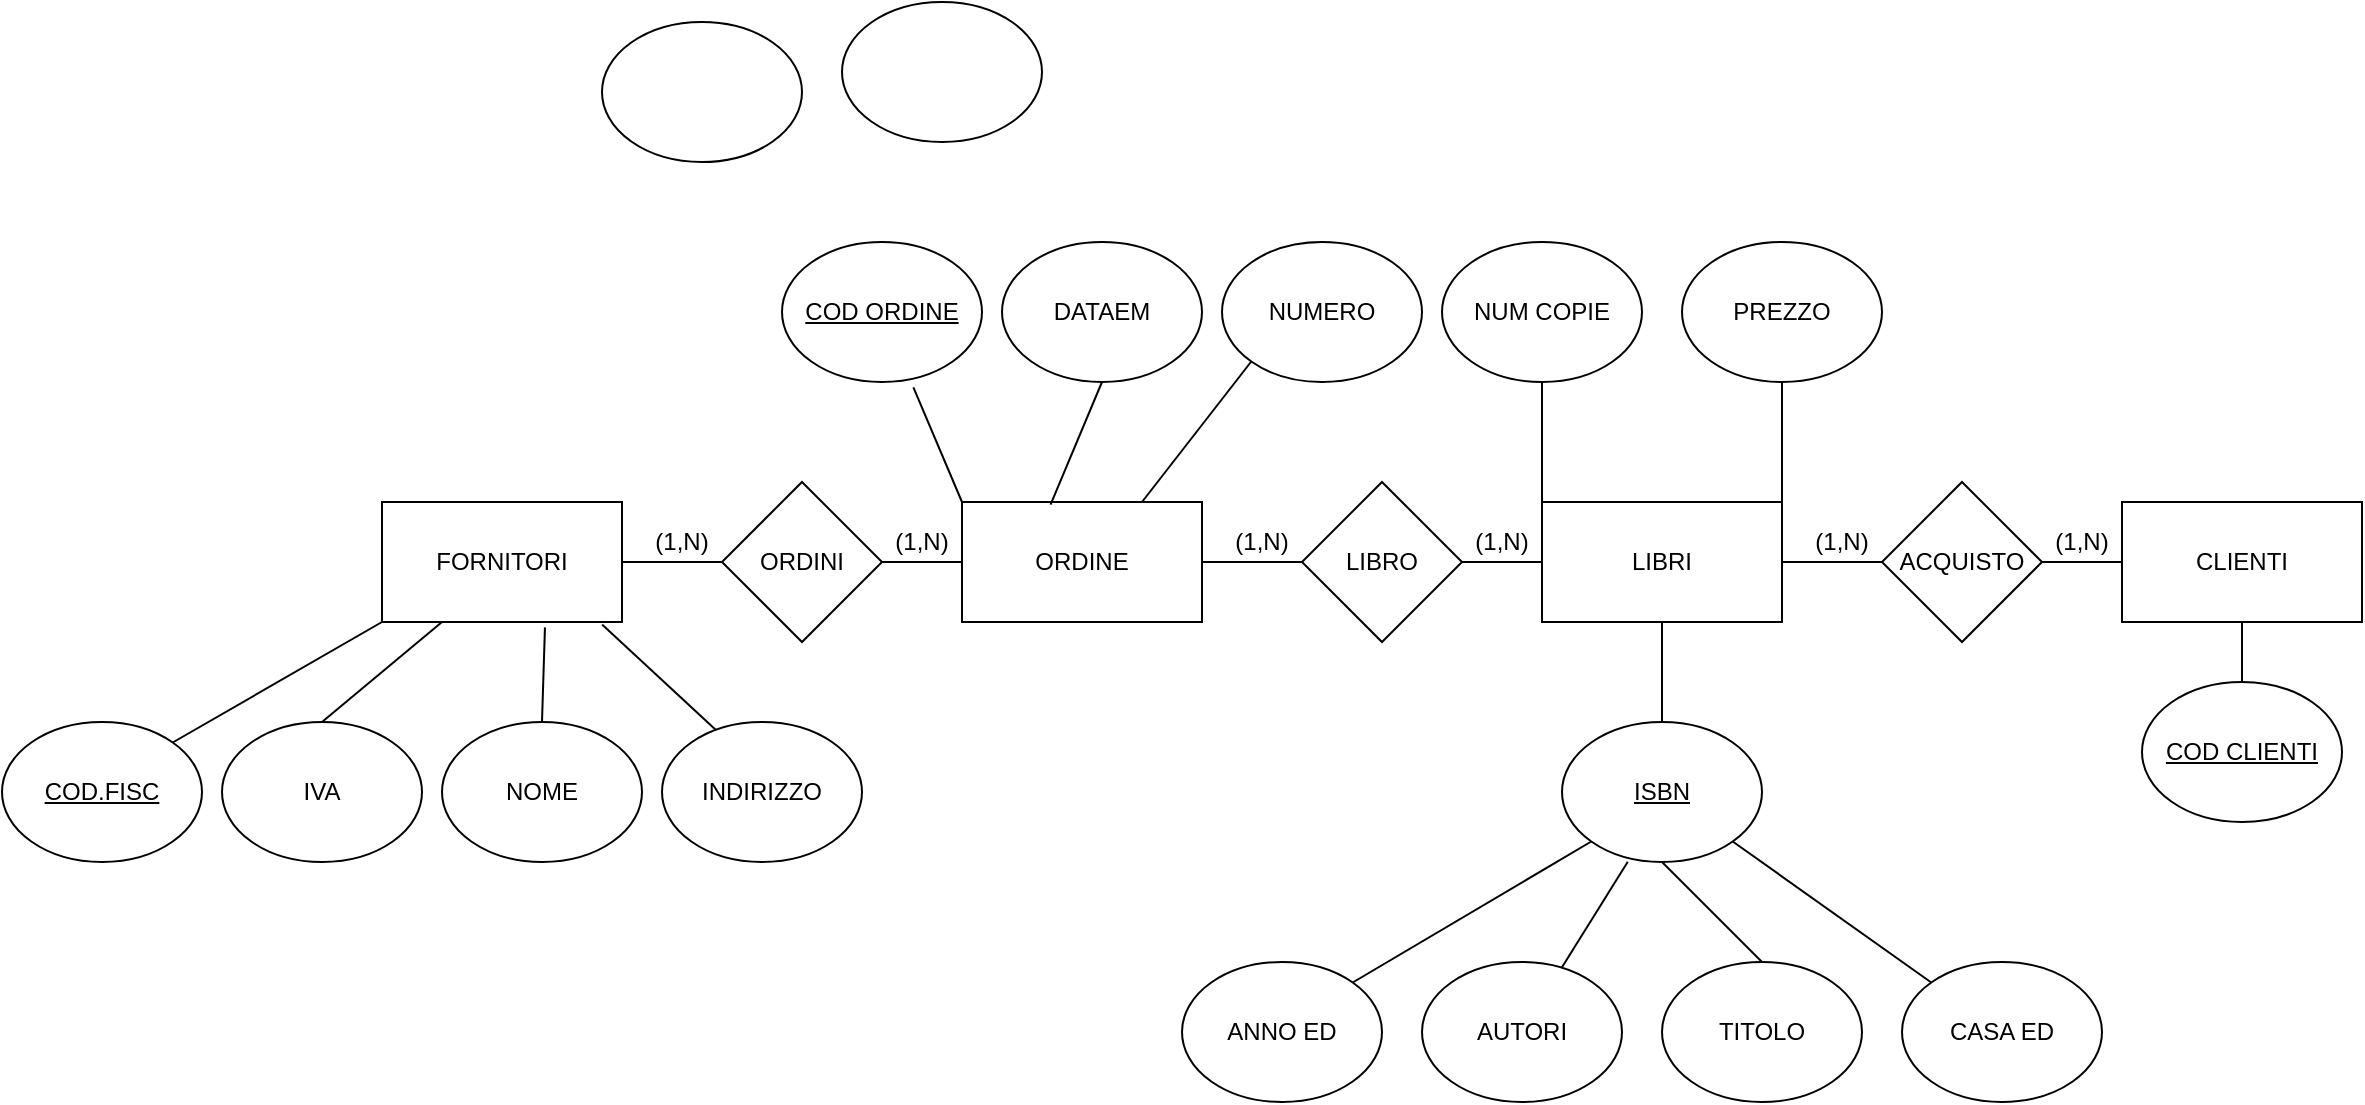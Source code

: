 <mxfile version="14.1.8" type="github">
  <diagram id="Ruv60I6nn8fzczyE1feK" name="Page-1">
    <mxGraphModel dx="1240" dy="643" grid="1" gridSize="10" guides="1" tooltips="1" connect="1" arrows="1" fold="1" page="1" pageScale="1" pageWidth="3300" pageHeight="4681" math="0" shadow="0">
      <root>
        <mxCell id="0" />
        <mxCell id="1" parent="0" />
        <mxCell id="UCMLD3f44jJ2CksCpsVm-1" value="CLIENTI" style="rounded=0;whiteSpace=wrap;html=1;" vertex="1" parent="1">
          <mxGeometry x="1190" y="360" width="120" height="60" as="geometry" />
        </mxCell>
        <mxCell id="UCMLD3f44jJ2CksCpsVm-2" value="LIBRI" style="rounded=0;whiteSpace=wrap;html=1;" vertex="1" parent="1">
          <mxGeometry x="900" y="360" width="120" height="60" as="geometry" />
        </mxCell>
        <mxCell id="UCMLD3f44jJ2CksCpsVm-3" value="ACQUISTO" style="rhombus;whiteSpace=wrap;html=1;" vertex="1" parent="1">
          <mxGeometry x="1070" y="350" width="80" height="80" as="geometry" />
        </mxCell>
        <mxCell id="UCMLD3f44jJ2CksCpsVm-4" value="" style="endArrow=none;html=1;entryX=0;entryY=0.5;entryDx=0;entryDy=0;exitX=1;exitY=0.5;exitDx=0;exitDy=0;" edge="1" parent="1" source="UCMLD3f44jJ2CksCpsVm-2" target="UCMLD3f44jJ2CksCpsVm-3">
          <mxGeometry width="50" height="50" relative="1" as="geometry">
            <mxPoint x="700" y="420" as="sourcePoint" />
            <mxPoint x="750" y="370" as="targetPoint" />
          </mxGeometry>
        </mxCell>
        <mxCell id="UCMLD3f44jJ2CksCpsVm-5" value="" style="endArrow=none;html=1;entryX=0;entryY=0.5;entryDx=0;entryDy=0;exitX=1;exitY=0.5;exitDx=0;exitDy=0;" edge="1" parent="1" source="UCMLD3f44jJ2CksCpsVm-3" target="UCMLD3f44jJ2CksCpsVm-1">
          <mxGeometry width="50" height="50" relative="1" as="geometry">
            <mxPoint x="700" y="420" as="sourcePoint" />
            <mxPoint x="750" y="370" as="targetPoint" />
          </mxGeometry>
        </mxCell>
        <mxCell id="UCMLD3f44jJ2CksCpsVm-6" value="PREZZO" style="ellipse;whiteSpace=wrap;html=1;" vertex="1" parent="1">
          <mxGeometry x="970" y="230" width="100" height="70" as="geometry" />
        </mxCell>
        <mxCell id="UCMLD3f44jJ2CksCpsVm-7" value="NUM COPIE" style="ellipse;whiteSpace=wrap;html=1;" vertex="1" parent="1">
          <mxGeometry x="850" y="230" width="100" height="70" as="geometry" />
        </mxCell>
        <mxCell id="UCMLD3f44jJ2CksCpsVm-8" value="&lt;u&gt;COD CLIENTI&lt;/u&gt;" style="ellipse;whiteSpace=wrap;html=1;" vertex="1" parent="1">
          <mxGeometry x="1200" y="450" width="100" height="70" as="geometry" />
        </mxCell>
        <mxCell id="UCMLD3f44jJ2CksCpsVm-9" value="" style="endArrow=none;html=1;entryX=0.5;entryY=1;entryDx=0;entryDy=0;exitX=0.5;exitY=0;exitDx=0;exitDy=0;" edge="1" parent="1" source="UCMLD3f44jJ2CksCpsVm-8" target="UCMLD3f44jJ2CksCpsVm-1">
          <mxGeometry width="50" height="50" relative="1" as="geometry">
            <mxPoint x="700" y="420" as="sourcePoint" />
            <mxPoint x="750" y="370" as="targetPoint" />
          </mxGeometry>
        </mxCell>
        <mxCell id="UCMLD3f44jJ2CksCpsVm-10" value="&lt;u&gt;ISBN&lt;/u&gt;" style="ellipse;whiteSpace=wrap;html=1;" vertex="1" parent="1">
          <mxGeometry x="910" y="470" width="100" height="70" as="geometry" />
        </mxCell>
        <mxCell id="UCMLD3f44jJ2CksCpsVm-11" value="" style="endArrow=none;html=1;entryX=0.5;entryY=1;entryDx=0;entryDy=0;exitX=0;exitY=0;exitDx=0;exitDy=0;" edge="1" parent="1" source="UCMLD3f44jJ2CksCpsVm-2" target="UCMLD3f44jJ2CksCpsVm-7">
          <mxGeometry width="50" height="50" relative="1" as="geometry">
            <mxPoint x="700" y="420" as="sourcePoint" />
            <mxPoint x="750" y="370" as="targetPoint" />
          </mxGeometry>
        </mxCell>
        <mxCell id="UCMLD3f44jJ2CksCpsVm-12" value="" style="endArrow=none;html=1;entryX=0.5;entryY=1;entryDx=0;entryDy=0;exitX=1;exitY=0;exitDx=0;exitDy=0;" edge="1" parent="1" source="UCMLD3f44jJ2CksCpsVm-2" target="UCMLD3f44jJ2CksCpsVm-6">
          <mxGeometry width="50" height="50" relative="1" as="geometry">
            <mxPoint x="700" y="420" as="sourcePoint" />
            <mxPoint x="750" y="370" as="targetPoint" />
          </mxGeometry>
        </mxCell>
        <mxCell id="UCMLD3f44jJ2CksCpsVm-13" value="" style="endArrow=none;html=1;entryX=0.5;entryY=1;entryDx=0;entryDy=0;exitX=0.5;exitY=0;exitDx=0;exitDy=0;" edge="1" parent="1" source="UCMLD3f44jJ2CksCpsVm-10" target="UCMLD3f44jJ2CksCpsVm-2">
          <mxGeometry width="50" height="50" relative="1" as="geometry">
            <mxPoint x="700" y="420" as="sourcePoint" />
            <mxPoint x="750" y="370" as="targetPoint" />
          </mxGeometry>
        </mxCell>
        <mxCell id="UCMLD3f44jJ2CksCpsVm-14" value="" style="endArrow=none;html=1;exitX=0;exitY=1;exitDx=0;exitDy=0;entryX=1;entryY=0;entryDx=0;entryDy=0;" edge="1" parent="1" source="UCMLD3f44jJ2CksCpsVm-10" target="UCMLD3f44jJ2CksCpsVm-16">
          <mxGeometry width="50" height="50" relative="1" as="geometry">
            <mxPoint x="700" y="420" as="sourcePoint" />
            <mxPoint x="750" y="550" as="targetPoint" />
          </mxGeometry>
        </mxCell>
        <mxCell id="UCMLD3f44jJ2CksCpsVm-15" value="" style="ellipse;whiteSpace=wrap;html=1;" vertex="1" parent="1">
          <mxGeometry x="430" y="120" width="100" height="70" as="geometry" />
        </mxCell>
        <mxCell id="UCMLD3f44jJ2CksCpsVm-16" value="ANNO ED" style="ellipse;whiteSpace=wrap;html=1;" vertex="1" parent="1">
          <mxGeometry x="720" y="590" width="100" height="70" as="geometry" />
        </mxCell>
        <mxCell id="UCMLD3f44jJ2CksCpsVm-17" value="CASA ED" style="ellipse;whiteSpace=wrap;html=1;" vertex="1" parent="1">
          <mxGeometry x="1080" y="590" width="100" height="70" as="geometry" />
        </mxCell>
        <mxCell id="UCMLD3f44jJ2CksCpsVm-18" value="AUTORI" style="ellipse;whiteSpace=wrap;html=1;" vertex="1" parent="1">
          <mxGeometry x="840" y="590" width="100" height="70" as="geometry" />
        </mxCell>
        <mxCell id="UCMLD3f44jJ2CksCpsVm-19" value="TITOLO" style="ellipse;whiteSpace=wrap;html=1;" vertex="1" parent="1">
          <mxGeometry x="960" y="590" width="100" height="70" as="geometry" />
        </mxCell>
        <mxCell id="UCMLD3f44jJ2CksCpsVm-20" value="" style="endArrow=none;html=1;entryX=0.329;entryY=0.998;entryDx=0;entryDy=0;entryPerimeter=0;" edge="1" parent="1" source="UCMLD3f44jJ2CksCpsVm-18" target="UCMLD3f44jJ2CksCpsVm-10">
          <mxGeometry width="50" height="50" relative="1" as="geometry">
            <mxPoint x="700" y="410" as="sourcePoint" />
            <mxPoint x="750" y="360" as="targetPoint" />
          </mxGeometry>
        </mxCell>
        <mxCell id="UCMLD3f44jJ2CksCpsVm-21" value="" style="endArrow=none;html=1;exitX=0.5;exitY=0;exitDx=0;exitDy=0;entryX=0.5;entryY=1;entryDx=0;entryDy=0;" edge="1" parent="1" source="UCMLD3f44jJ2CksCpsVm-19" target="UCMLD3f44jJ2CksCpsVm-10">
          <mxGeometry width="50" height="50" relative="1" as="geometry">
            <mxPoint x="700" y="410" as="sourcePoint" />
            <mxPoint x="750" y="360" as="targetPoint" />
          </mxGeometry>
        </mxCell>
        <mxCell id="UCMLD3f44jJ2CksCpsVm-22" value="" style="endArrow=none;html=1;exitX=0;exitY=0;exitDx=0;exitDy=0;entryX=1;entryY=1;entryDx=0;entryDy=0;" edge="1" parent="1" source="UCMLD3f44jJ2CksCpsVm-17" target="UCMLD3f44jJ2CksCpsVm-10">
          <mxGeometry width="50" height="50" relative="1" as="geometry">
            <mxPoint x="700" y="410" as="sourcePoint" />
            <mxPoint x="750" y="360" as="targetPoint" />
          </mxGeometry>
        </mxCell>
        <mxCell id="UCMLD3f44jJ2CksCpsVm-23" value="ORDINE" style="rounded=0;whiteSpace=wrap;html=1;" vertex="1" parent="1">
          <mxGeometry x="610" y="360" width="120" height="60" as="geometry" />
        </mxCell>
        <mxCell id="UCMLD3f44jJ2CksCpsVm-24" value="FORNITORI" style="rounded=0;whiteSpace=wrap;html=1;" vertex="1" parent="1">
          <mxGeometry x="320" y="360" width="120" height="60" as="geometry" />
        </mxCell>
        <mxCell id="UCMLD3f44jJ2CksCpsVm-25" value="LIBRO" style="rhombus;whiteSpace=wrap;html=1;" vertex="1" parent="1">
          <mxGeometry x="780" y="350" width="80" height="80" as="geometry" />
        </mxCell>
        <mxCell id="UCMLD3f44jJ2CksCpsVm-26" value="ORDINI" style="rhombus;whiteSpace=wrap;html=1;" vertex="1" parent="1">
          <mxGeometry x="490" y="350" width="80" height="80" as="geometry" />
        </mxCell>
        <mxCell id="UCMLD3f44jJ2CksCpsVm-27" value="" style="endArrow=none;html=1;exitX=1;exitY=0.5;exitDx=0;exitDy=0;entryX=0;entryY=0.5;entryDx=0;entryDy=0;" edge="1" parent="1" source="UCMLD3f44jJ2CksCpsVm-24" target="UCMLD3f44jJ2CksCpsVm-26">
          <mxGeometry width="50" height="50" relative="1" as="geometry">
            <mxPoint x="700" y="410" as="sourcePoint" />
            <mxPoint x="750" y="360" as="targetPoint" />
          </mxGeometry>
        </mxCell>
        <mxCell id="UCMLD3f44jJ2CksCpsVm-28" value="" style="endArrow=none;html=1;exitX=1;exitY=0.5;exitDx=0;exitDy=0;entryX=0;entryY=0.5;entryDx=0;entryDy=0;" edge="1" parent="1" source="UCMLD3f44jJ2CksCpsVm-26" target="UCMLD3f44jJ2CksCpsVm-23">
          <mxGeometry width="50" height="50" relative="1" as="geometry">
            <mxPoint x="700" y="410" as="sourcePoint" />
            <mxPoint x="750" y="360" as="targetPoint" />
          </mxGeometry>
        </mxCell>
        <mxCell id="UCMLD3f44jJ2CksCpsVm-29" value="" style="endArrow=none;html=1;exitX=1;exitY=0.5;exitDx=0;exitDy=0;entryX=0;entryY=0.5;entryDx=0;entryDy=0;" edge="1" parent="1" target="UCMLD3f44jJ2CksCpsVm-25">
          <mxGeometry width="50" height="50" relative="1" as="geometry">
            <mxPoint x="780.0" y="390" as="sourcePoint" />
            <mxPoint x="750" y="360" as="targetPoint" />
          </mxGeometry>
        </mxCell>
        <mxCell id="UCMLD3f44jJ2CksCpsVm-30" value="" style="endArrow=none;html=1;entryX=0;entryY=0.5;entryDx=0;entryDy=0;exitX=1;exitY=0.5;exitDx=0;exitDy=0;" edge="1" parent="1" source="UCMLD3f44jJ2CksCpsVm-25" target="UCMLD3f44jJ2CksCpsVm-2">
          <mxGeometry width="50" height="50" relative="1" as="geometry">
            <mxPoint x="700" y="410" as="sourcePoint" />
            <mxPoint x="750" y="360" as="targetPoint" />
          </mxGeometry>
        </mxCell>
        <mxCell id="UCMLD3f44jJ2CksCpsVm-31" value="" style="ellipse;whiteSpace=wrap;html=1;" vertex="1" parent="1">
          <mxGeometry x="550" y="110" width="100" height="70" as="geometry" />
        </mxCell>
        <mxCell id="UCMLD3f44jJ2CksCpsVm-32" value="INDIRIZZO" style="ellipse;whiteSpace=wrap;html=1;" vertex="1" parent="1">
          <mxGeometry x="460" y="470" width="100" height="70" as="geometry" />
        </mxCell>
        <mxCell id="UCMLD3f44jJ2CksCpsVm-33" value="NOME" style="ellipse;whiteSpace=wrap;html=1;" vertex="1" parent="1">
          <mxGeometry x="350" y="470" width="100" height="70" as="geometry" />
        </mxCell>
        <mxCell id="UCMLD3f44jJ2CksCpsVm-34" value="IVA" style="ellipse;whiteSpace=wrap;html=1;" vertex="1" parent="1">
          <mxGeometry x="240" y="470" width="100" height="70" as="geometry" />
        </mxCell>
        <mxCell id="UCMLD3f44jJ2CksCpsVm-35" value="&lt;u&gt;COD.FISC&lt;/u&gt;" style="ellipse;whiteSpace=wrap;html=1;" vertex="1" parent="1">
          <mxGeometry x="130" y="470" width="100" height="70" as="geometry" />
        </mxCell>
        <mxCell id="UCMLD3f44jJ2CksCpsVm-36" value="" style="endArrow=none;html=1;exitX=0;exitY=1;exitDx=0;exitDy=0;entryX=1;entryY=0;entryDx=0;entryDy=0;" edge="1" parent="1" source="UCMLD3f44jJ2CksCpsVm-24" target="UCMLD3f44jJ2CksCpsVm-35">
          <mxGeometry width="50" height="50" relative="1" as="geometry">
            <mxPoint x="700" y="410" as="sourcePoint" />
            <mxPoint x="750" y="360" as="targetPoint" />
          </mxGeometry>
        </mxCell>
        <mxCell id="UCMLD3f44jJ2CksCpsVm-37" value="" style="endArrow=none;html=1;exitX=0.25;exitY=1;exitDx=0;exitDy=0;entryX=0.5;entryY=0;entryDx=0;entryDy=0;" edge="1" parent="1" source="UCMLD3f44jJ2CksCpsVm-24" target="UCMLD3f44jJ2CksCpsVm-34">
          <mxGeometry width="50" height="50" relative="1" as="geometry">
            <mxPoint x="700" y="410" as="sourcePoint" />
            <mxPoint x="750" y="360" as="targetPoint" />
          </mxGeometry>
        </mxCell>
        <mxCell id="UCMLD3f44jJ2CksCpsVm-38" value="" style="endArrow=none;html=1;exitX=0.679;exitY=1.045;exitDx=0;exitDy=0;exitPerimeter=0;entryX=0.5;entryY=0;entryDx=0;entryDy=0;" edge="1" parent="1" source="UCMLD3f44jJ2CksCpsVm-24" target="UCMLD3f44jJ2CksCpsVm-33">
          <mxGeometry width="50" height="50" relative="1" as="geometry">
            <mxPoint x="380" y="430" as="sourcePoint" />
            <mxPoint x="750" y="360" as="targetPoint" />
          </mxGeometry>
        </mxCell>
        <mxCell id="UCMLD3f44jJ2CksCpsVm-39" value="" style="endArrow=none;html=1;exitX=0.917;exitY=1.021;exitDx=0;exitDy=0;exitPerimeter=0;entryX=0.271;entryY=0.059;entryDx=0;entryDy=0;entryPerimeter=0;" edge="1" parent="1" source="UCMLD3f44jJ2CksCpsVm-24" target="UCMLD3f44jJ2CksCpsVm-32">
          <mxGeometry width="50" height="50" relative="1" as="geometry">
            <mxPoint x="700" y="410" as="sourcePoint" />
            <mxPoint x="750" y="360" as="targetPoint" />
          </mxGeometry>
        </mxCell>
        <mxCell id="UCMLD3f44jJ2CksCpsVm-40" value="NUMERO" style="ellipse;whiteSpace=wrap;html=1;" vertex="1" parent="1">
          <mxGeometry x="740" y="230" width="100" height="70" as="geometry" />
        </mxCell>
        <mxCell id="UCMLD3f44jJ2CksCpsVm-41" value="DATAEM" style="ellipse;whiteSpace=wrap;html=1;" vertex="1" parent="1">
          <mxGeometry x="630" y="230" width="100" height="70" as="geometry" />
        </mxCell>
        <mxCell id="UCMLD3f44jJ2CksCpsVm-42" value="&lt;u&gt;COD ORDINE&lt;/u&gt;" style="ellipse;whiteSpace=wrap;html=1;" vertex="1" parent="1">
          <mxGeometry x="520" y="230" width="100" height="70" as="geometry" />
        </mxCell>
        <mxCell id="UCMLD3f44jJ2CksCpsVm-43" value="" style="endArrow=none;html=1;exitX=0.657;exitY=1.039;exitDx=0;exitDy=0;exitPerimeter=0;entryX=0;entryY=0;entryDx=0;entryDy=0;" edge="1" parent="1" source="UCMLD3f44jJ2CksCpsVm-42" target="UCMLD3f44jJ2CksCpsVm-23">
          <mxGeometry width="50" height="50" relative="1" as="geometry">
            <mxPoint x="700" y="410" as="sourcePoint" />
            <mxPoint x="750" y="360" as="targetPoint" />
          </mxGeometry>
        </mxCell>
        <mxCell id="UCMLD3f44jJ2CksCpsVm-44" value="" style="endArrow=none;html=1;exitX=0.5;exitY=1;exitDx=0;exitDy=0;entryX=0.369;entryY=0.021;entryDx=0;entryDy=0;entryPerimeter=0;" edge="1" parent="1" source="UCMLD3f44jJ2CksCpsVm-41" target="UCMLD3f44jJ2CksCpsVm-23">
          <mxGeometry width="50" height="50" relative="1" as="geometry">
            <mxPoint x="700" y="410" as="sourcePoint" />
            <mxPoint x="750" y="360" as="targetPoint" />
          </mxGeometry>
        </mxCell>
        <mxCell id="UCMLD3f44jJ2CksCpsVm-45" value="" style="endArrow=none;html=1;entryX=0;entryY=1;entryDx=0;entryDy=0;exitX=0.75;exitY=0;exitDx=0;exitDy=0;" edge="1" parent="1" source="UCMLD3f44jJ2CksCpsVm-23" target="UCMLD3f44jJ2CksCpsVm-40">
          <mxGeometry width="50" height="50" relative="1" as="geometry">
            <mxPoint x="700" y="410" as="sourcePoint" />
            <mxPoint x="750" y="360" as="targetPoint" />
          </mxGeometry>
        </mxCell>
        <mxCell id="UCMLD3f44jJ2CksCpsVm-47" value="(1,N)" style="text;html=1;strokeColor=none;fillColor=none;align=center;verticalAlign=middle;whiteSpace=wrap;rounded=0;" vertex="1" parent="1">
          <mxGeometry x="860" y="370" width="40" height="20" as="geometry" />
        </mxCell>
        <mxCell id="UCMLD3f44jJ2CksCpsVm-48" value="" style="endArrow=none;html=1;exitX=1;exitY=0.5;exitDx=0;exitDy=0;entryX=0;entryY=0.5;entryDx=0;entryDy=0;" edge="1" parent="1" source="UCMLD3f44jJ2CksCpsVm-23" target="UCMLD3f44jJ2CksCpsVm-25">
          <mxGeometry width="50" height="50" relative="1" as="geometry">
            <mxPoint x="670.0" y="390" as="sourcePoint" />
            <mxPoint x="740.0" y="390" as="targetPoint" />
          </mxGeometry>
        </mxCell>
        <mxCell id="UCMLD3f44jJ2CksCpsVm-49" value="(1,N)" style="text;html=1;strokeColor=none;fillColor=none;align=center;verticalAlign=middle;whiteSpace=wrap;rounded=0;" vertex="1" parent="1">
          <mxGeometry x="570" y="370" width="40" height="20" as="geometry" />
        </mxCell>
        <mxCell id="UCMLD3f44jJ2CksCpsVm-50" value="(1,N)" style="text;html=1;strokeColor=none;fillColor=none;align=center;verticalAlign=middle;whiteSpace=wrap;rounded=0;" vertex="1" parent="1">
          <mxGeometry x="450" y="370" width="40" height="20" as="geometry" />
        </mxCell>
        <mxCell id="UCMLD3f44jJ2CksCpsVm-51" value="(1,N)" style="text;html=1;strokeColor=none;fillColor=none;align=center;verticalAlign=middle;whiteSpace=wrap;rounded=0;" vertex="1" parent="1">
          <mxGeometry x="740" y="370" width="40" height="20" as="geometry" />
        </mxCell>
        <mxCell id="UCMLD3f44jJ2CksCpsVm-52" value="(1,N)" style="text;html=1;strokeColor=none;fillColor=none;align=center;verticalAlign=middle;whiteSpace=wrap;rounded=0;" vertex="1" parent="1">
          <mxGeometry x="1030" y="370" width="40" height="20" as="geometry" />
        </mxCell>
        <mxCell id="UCMLD3f44jJ2CksCpsVm-53" value="(1,N)" style="text;html=1;strokeColor=none;fillColor=none;align=center;verticalAlign=middle;whiteSpace=wrap;rounded=0;" vertex="1" parent="1">
          <mxGeometry x="1150" y="370" width="40" height="20" as="geometry" />
        </mxCell>
      </root>
    </mxGraphModel>
  </diagram>
</mxfile>

